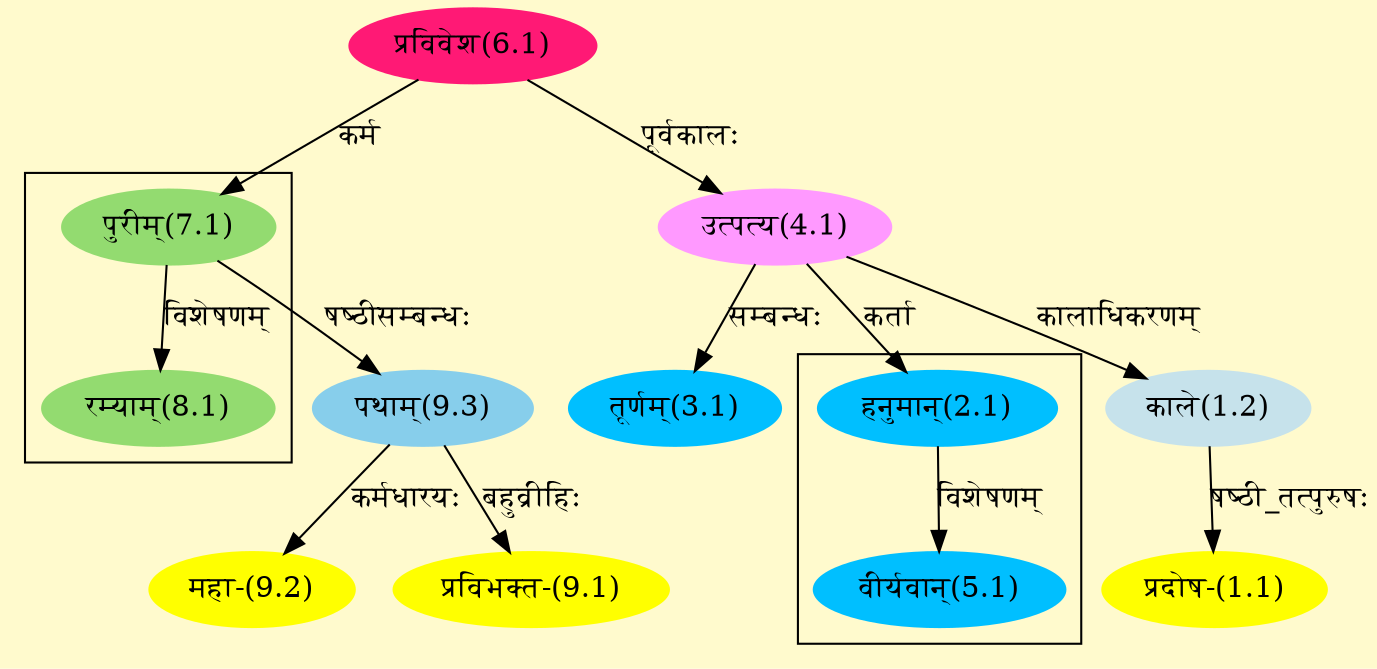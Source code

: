 digraph G{
rankdir=BT;
 compound=true;
 bgcolor="lemonchiffon1";

subgraph cluster_1{
Node5_1 [style=filled, color="#00BFFF" label = "वीर्यवान्(5.1)"]
Node2_1 [style=filled, color="#00BFFF" label = "हनुमान्(2.1)"]

}

subgraph cluster_2{
Node8_1 [style=filled, color="#93DB70" label = "रम्याम्(8.1)"]
Node7_1 [style=filled, color="#93DB70" label = "पुरीम्(7.1)"]

}
Node1_1 [style=filled, color="#FFFF00" label = "प्रदोष-(1.1)"]
Node1_2 [style=filled, color="#C6E2EB" label = "काले(1.2)"]
Node4_1 [style=filled, color="#FF99FF" label = "उत्पत्य(4.1)"]
Node2_1 [style=filled, color="#00BFFF" label = "हनुमान्(2.1)"]
Node3_1 [style=filled, color="#00BFFF" label = "तूर्णम्(3.1)"]
Node6_1 [style=filled, color="#FF1975" label = "प्रविवेश(6.1)"]
Node [style=filled, color="" label = "()"]
Node7_1 [style=filled, color="#93DB70" label = "पुरीम्(7.1)"]
Node9_1 [style=filled, color="#FFFF00" label = "प्रविभक्त-(9.1)"]
Node9_3 [style=filled, color="#87CEEB" label = "पथाम्(9.3)"]
Node9_2 [style=filled, color="#FFFF00" label = "महा-(9.2)"]
/* Start of Relations section */

Node1_1 -> Node1_2 [  label="षष्ठी_तत्पुरुषः"  dir="back" ]
Node1_2 -> Node4_1 [  label="कालाधिकरणम्"  dir="back" ]
Node2_1 -> Node4_1 [  label="कर्ता"  dir="back" ]
Node3_1 -> Node4_1 [  label="सम्बन्धः"  dir="back" ]
Node4_1 -> Node6_1 [  label="पूर्वकालः"  dir="back" ]
Node5_1 -> Node2_1 [  label="विशेषणम्"  dir="back" ]
Node7_1 -> Node6_1 [  label="कर्म"  dir="back" ]
Node8_1 -> Node7_1 [  label="विशेषणम्"  dir="back" ]
Node9_1 -> Node9_3 [  label="बहुव्रीहिः"  dir="back" ]
Node9_2 -> Node9_3 [  label="कर्मधारयः"  dir="back" ]
Node9_3 -> Node7_1 [  label="षष्ठीसम्बन्धः"  dir="back" ]
}
